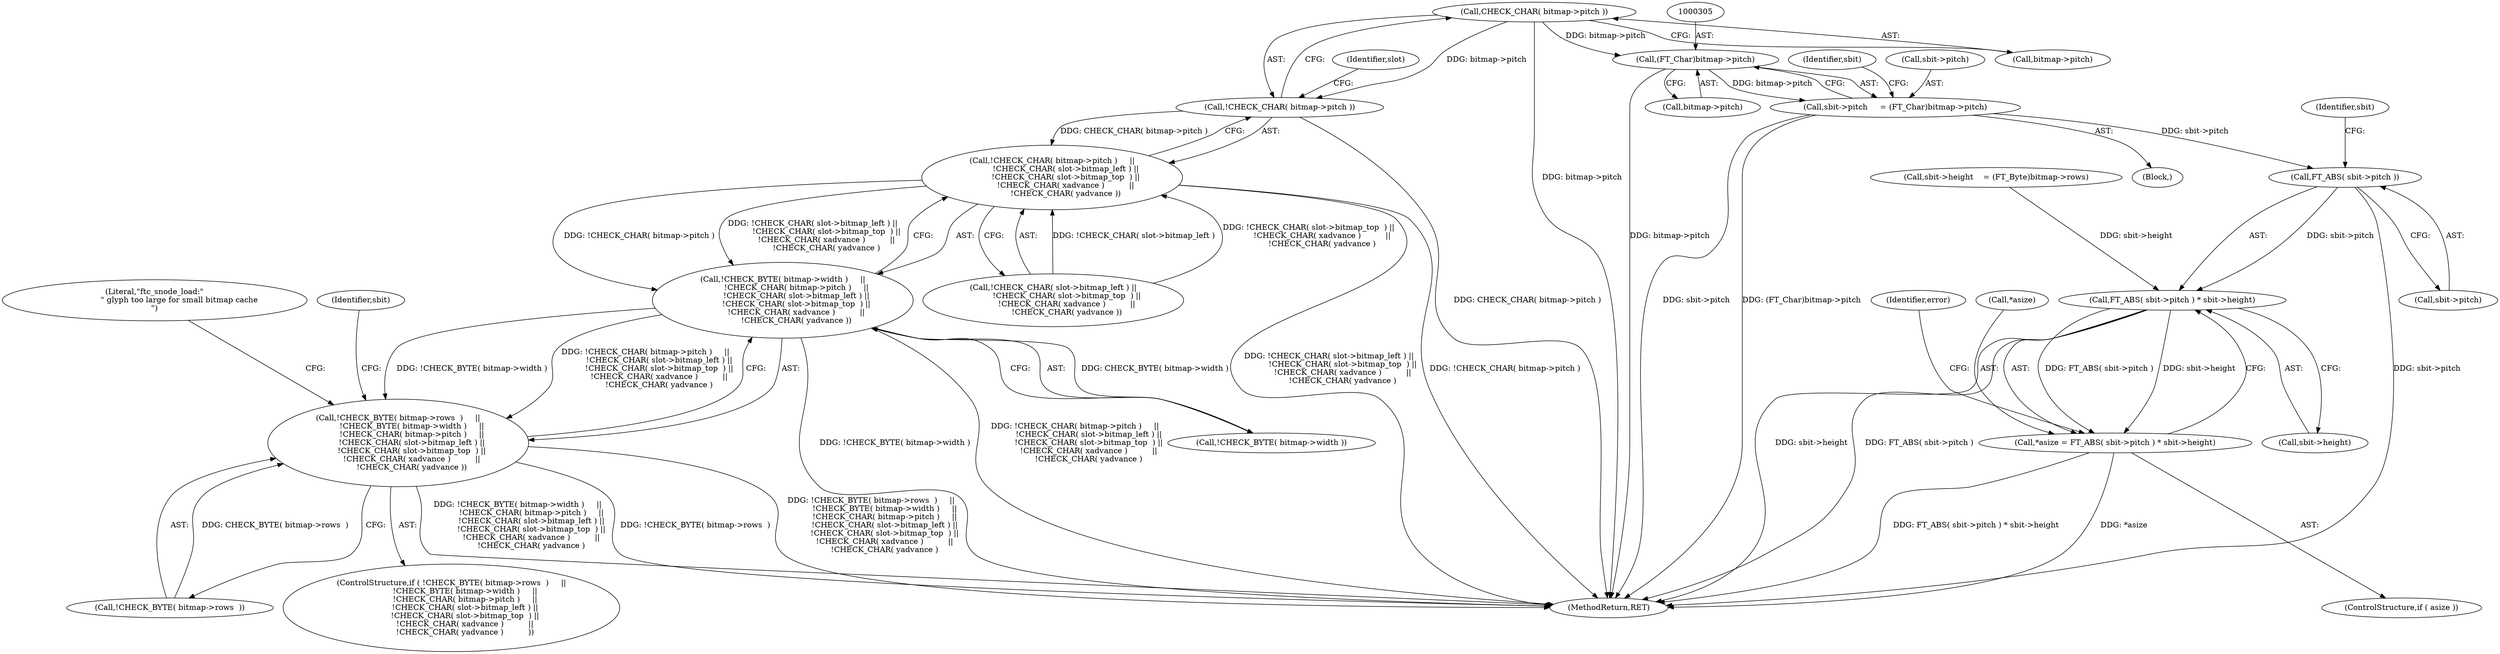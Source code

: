 digraph "0_savannah_b3500af717010137046ec4076d1e1c0641e33727_3@pointer" {
"1000255" [label="(Call,CHECK_CHAR( bitmap->pitch ))"];
"1000254" [label="(Call,!CHECK_CHAR( bitmap->pitch ))"];
"1000253" [label="(Call,!CHECK_CHAR( bitmap->pitch )     ||\n           !CHECK_CHAR( slot->bitmap_left ) ||\n           !CHECK_CHAR( slot->bitmap_top  ) ||\n           !CHECK_CHAR( xadvance )          ||\n           !CHECK_CHAR( yadvance ))"];
"1000247" [label="(Call,!CHECK_BYTE( bitmap->width )     ||\n           !CHECK_CHAR( bitmap->pitch )     ||\n           !CHECK_CHAR( slot->bitmap_left ) ||\n           !CHECK_CHAR( slot->bitmap_top  ) ||\n           !CHECK_CHAR( xadvance )          ||\n           !CHECK_CHAR( yadvance ))"];
"1000241" [label="(Call,!CHECK_BYTE( bitmap->rows  )     ||\n           !CHECK_BYTE( bitmap->width )     ||\n           !CHECK_CHAR( bitmap->pitch )     ||\n           !CHECK_CHAR( slot->bitmap_left ) ||\n           !CHECK_CHAR( slot->bitmap_top  ) ||\n           !CHECK_CHAR( xadvance )          ||\n           !CHECK_CHAR( yadvance ))"];
"1000304" [label="(Call,(FT_Char)bitmap->pitch)"];
"1000300" [label="(Call,sbit->pitch     = (FT_Char)bitmap->pitch)"];
"1000373" [label="(Call,FT_ABS( sbit->pitch ))"];
"1000372" [label="(Call,FT_ABS( sbit->pitch ) * sbit->height)"];
"1000369" [label="(Call,*asize = FT_ABS( sbit->pitch ) * sbit->height)"];
"1000414" [label="(MethodReturn,RET)"];
"1000377" [label="(Call,sbit->height)"];
"1000311" [label="(Identifier,sbit)"];
"1000382" [label="(Identifier,error)"];
"1000280" [label="(Literal,\"ftc_snode_load:\"\n                    \" glyph too large for small bitmap cache\n\")"];
"1000369" [label="(Call,*asize = FT_ABS( sbit->pitch ) * sbit->height)"];
"1000255" [label="(Call,CHECK_CHAR( bitmap->pitch ))"];
"1000291" [label="(Call,sbit->height    = (FT_Byte)bitmap->rows)"];
"1000373" [label="(Call,FT_ABS( sbit->pitch ))"];
"1000256" [label="(Call,bitmap->pitch)"];
"1000372" [label="(Call,FT_ABS( sbit->pitch ) * sbit->height)"];
"1000370" [label="(Call,*asize)"];
"1000240" [label="(ControlStructure,if ( !CHECK_BYTE( bitmap->rows  )     ||\n           !CHECK_BYTE( bitmap->width )     ||\n           !CHECK_CHAR( bitmap->pitch )     ||\n           !CHECK_CHAR( slot->bitmap_left ) ||\n           !CHECK_CHAR( slot->bitmap_top  ) ||\n           !CHECK_CHAR( xadvance )          ||\n           !CHECK_CHAR( yadvance )          ))"];
"1000191" [label="(Block,)"];
"1000378" [label="(Identifier,sbit)"];
"1000254" [label="(Call,!CHECK_CHAR( bitmap->pitch ))"];
"1000241" [label="(Call,!CHECK_BYTE( bitmap->rows  )     ||\n           !CHECK_BYTE( bitmap->width )     ||\n           !CHECK_CHAR( bitmap->pitch )     ||\n           !CHECK_CHAR( slot->bitmap_left ) ||\n           !CHECK_CHAR( slot->bitmap_top  ) ||\n           !CHECK_CHAR( xadvance )          ||\n           !CHECK_CHAR( yadvance ))"];
"1000259" [label="(Call,!CHECK_CHAR( slot->bitmap_left ) ||\n           !CHECK_CHAR( slot->bitmap_top  ) ||\n           !CHECK_CHAR( xadvance )          ||\n           !CHECK_CHAR( yadvance ))"];
"1000242" [label="(Call,!CHECK_BYTE( bitmap->rows  ))"];
"1000253" [label="(Call,!CHECK_CHAR( bitmap->pitch )     ||\n           !CHECK_CHAR( slot->bitmap_left ) ||\n           !CHECK_CHAR( slot->bitmap_top  ) ||\n           !CHECK_CHAR( xadvance )          ||\n           !CHECK_CHAR( yadvance ))"];
"1000284" [label="(Identifier,sbit)"];
"1000247" [label="(Call,!CHECK_BYTE( bitmap->width )     ||\n           !CHECK_CHAR( bitmap->pitch )     ||\n           !CHECK_CHAR( slot->bitmap_left ) ||\n           !CHECK_CHAR( slot->bitmap_top  ) ||\n           !CHECK_CHAR( xadvance )          ||\n           !CHECK_CHAR( yadvance ))"];
"1000301" [label="(Call,sbit->pitch)"];
"1000263" [label="(Identifier,slot)"];
"1000304" [label="(Call,(FT_Char)bitmap->pitch)"];
"1000300" [label="(Call,sbit->pitch     = (FT_Char)bitmap->pitch)"];
"1000306" [label="(Call,bitmap->pitch)"];
"1000248" [label="(Call,!CHECK_BYTE( bitmap->width ))"];
"1000367" [label="(ControlStructure,if ( asize ))"];
"1000374" [label="(Call,sbit->pitch)"];
"1000255" -> "1000254"  [label="AST: "];
"1000255" -> "1000256"  [label="CFG: "];
"1000256" -> "1000255"  [label="AST: "];
"1000254" -> "1000255"  [label="CFG: "];
"1000255" -> "1000414"  [label="DDG: bitmap->pitch"];
"1000255" -> "1000254"  [label="DDG: bitmap->pitch"];
"1000255" -> "1000304"  [label="DDG: bitmap->pitch"];
"1000254" -> "1000253"  [label="AST: "];
"1000263" -> "1000254"  [label="CFG: "];
"1000253" -> "1000254"  [label="CFG: "];
"1000254" -> "1000414"  [label="DDG: CHECK_CHAR( bitmap->pitch )"];
"1000254" -> "1000253"  [label="DDG: CHECK_CHAR( bitmap->pitch )"];
"1000253" -> "1000247"  [label="AST: "];
"1000253" -> "1000259"  [label="CFG: "];
"1000259" -> "1000253"  [label="AST: "];
"1000247" -> "1000253"  [label="CFG: "];
"1000253" -> "1000414"  [label="DDG: !CHECK_CHAR( slot->bitmap_left ) ||\n           !CHECK_CHAR( slot->bitmap_top  ) ||\n           !CHECK_CHAR( xadvance )          ||\n           !CHECK_CHAR( yadvance )"];
"1000253" -> "1000414"  [label="DDG: !CHECK_CHAR( bitmap->pitch )"];
"1000253" -> "1000247"  [label="DDG: !CHECK_CHAR( bitmap->pitch )"];
"1000253" -> "1000247"  [label="DDG: !CHECK_CHAR( slot->bitmap_left ) ||\n           !CHECK_CHAR( slot->bitmap_top  ) ||\n           !CHECK_CHAR( xadvance )          ||\n           !CHECK_CHAR( yadvance )"];
"1000259" -> "1000253"  [label="DDG: !CHECK_CHAR( slot->bitmap_left )"];
"1000259" -> "1000253"  [label="DDG: !CHECK_CHAR( slot->bitmap_top  ) ||\n           !CHECK_CHAR( xadvance )          ||\n           !CHECK_CHAR( yadvance )"];
"1000247" -> "1000241"  [label="AST: "];
"1000247" -> "1000248"  [label="CFG: "];
"1000248" -> "1000247"  [label="AST: "];
"1000241" -> "1000247"  [label="CFG: "];
"1000247" -> "1000414"  [label="DDG: !CHECK_BYTE( bitmap->width )"];
"1000247" -> "1000414"  [label="DDG: !CHECK_CHAR( bitmap->pitch )     ||\n           !CHECK_CHAR( slot->bitmap_left ) ||\n           !CHECK_CHAR( slot->bitmap_top  ) ||\n           !CHECK_CHAR( xadvance )          ||\n           !CHECK_CHAR( yadvance )"];
"1000247" -> "1000241"  [label="DDG: !CHECK_BYTE( bitmap->width )"];
"1000247" -> "1000241"  [label="DDG: !CHECK_CHAR( bitmap->pitch )     ||\n           !CHECK_CHAR( slot->bitmap_left ) ||\n           !CHECK_CHAR( slot->bitmap_top  ) ||\n           !CHECK_CHAR( xadvance )          ||\n           !CHECK_CHAR( yadvance )"];
"1000248" -> "1000247"  [label="DDG: CHECK_BYTE( bitmap->width )"];
"1000241" -> "1000240"  [label="AST: "];
"1000241" -> "1000242"  [label="CFG: "];
"1000242" -> "1000241"  [label="AST: "];
"1000280" -> "1000241"  [label="CFG: "];
"1000284" -> "1000241"  [label="CFG: "];
"1000241" -> "1000414"  [label="DDG: !CHECK_BYTE( bitmap->rows  )"];
"1000241" -> "1000414"  [label="DDG: !CHECK_BYTE( bitmap->rows  )     ||\n           !CHECK_BYTE( bitmap->width )     ||\n           !CHECK_CHAR( bitmap->pitch )     ||\n           !CHECK_CHAR( slot->bitmap_left ) ||\n           !CHECK_CHAR( slot->bitmap_top  ) ||\n           !CHECK_CHAR( xadvance )          ||\n           !CHECK_CHAR( yadvance )"];
"1000241" -> "1000414"  [label="DDG: !CHECK_BYTE( bitmap->width )     ||\n           !CHECK_CHAR( bitmap->pitch )     ||\n           !CHECK_CHAR( slot->bitmap_left ) ||\n           !CHECK_CHAR( slot->bitmap_top  ) ||\n           !CHECK_CHAR( xadvance )          ||\n           !CHECK_CHAR( yadvance )"];
"1000242" -> "1000241"  [label="DDG: CHECK_BYTE( bitmap->rows  )"];
"1000304" -> "1000300"  [label="AST: "];
"1000304" -> "1000306"  [label="CFG: "];
"1000305" -> "1000304"  [label="AST: "];
"1000306" -> "1000304"  [label="AST: "];
"1000300" -> "1000304"  [label="CFG: "];
"1000304" -> "1000414"  [label="DDG: bitmap->pitch"];
"1000304" -> "1000300"  [label="DDG: bitmap->pitch"];
"1000300" -> "1000191"  [label="AST: "];
"1000301" -> "1000300"  [label="AST: "];
"1000311" -> "1000300"  [label="CFG: "];
"1000300" -> "1000414"  [label="DDG: (FT_Char)bitmap->pitch"];
"1000300" -> "1000414"  [label="DDG: sbit->pitch"];
"1000300" -> "1000373"  [label="DDG: sbit->pitch"];
"1000373" -> "1000372"  [label="AST: "];
"1000373" -> "1000374"  [label="CFG: "];
"1000374" -> "1000373"  [label="AST: "];
"1000378" -> "1000373"  [label="CFG: "];
"1000373" -> "1000414"  [label="DDG: sbit->pitch"];
"1000373" -> "1000372"  [label="DDG: sbit->pitch"];
"1000372" -> "1000369"  [label="AST: "];
"1000372" -> "1000377"  [label="CFG: "];
"1000377" -> "1000372"  [label="AST: "];
"1000369" -> "1000372"  [label="CFG: "];
"1000372" -> "1000414"  [label="DDG: sbit->height"];
"1000372" -> "1000414"  [label="DDG: FT_ABS( sbit->pitch )"];
"1000372" -> "1000369"  [label="DDG: FT_ABS( sbit->pitch )"];
"1000372" -> "1000369"  [label="DDG: sbit->height"];
"1000291" -> "1000372"  [label="DDG: sbit->height"];
"1000369" -> "1000367"  [label="AST: "];
"1000370" -> "1000369"  [label="AST: "];
"1000382" -> "1000369"  [label="CFG: "];
"1000369" -> "1000414"  [label="DDG: *asize"];
"1000369" -> "1000414"  [label="DDG: FT_ABS( sbit->pitch ) * sbit->height"];
}

